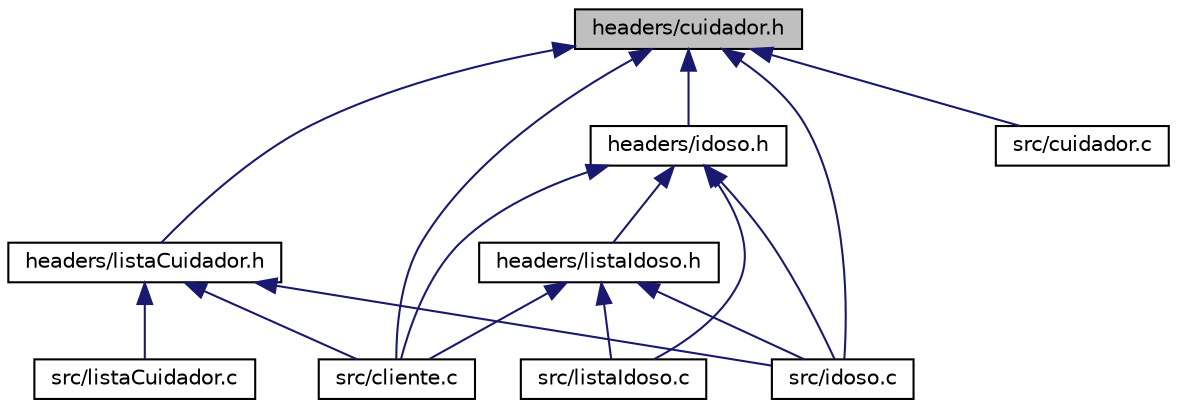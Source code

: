 digraph "headers/cuidador.h"
{
 // LATEX_PDF_SIZE
  edge [fontname="Helvetica",fontsize="10",labelfontname="Helvetica",labelfontsize="10"];
  node [fontname="Helvetica",fontsize="10",shape=record];
  Node1 [label="headers/cuidador.h",height=0.2,width=0.4,color="black", fillcolor="grey75", style="filled", fontcolor="black",tooltip=" "];
  Node1 -> Node2 [dir="back",color="midnightblue",fontsize="10",style="solid"];
  Node2 [label="headers/idoso.h",height=0.2,width=0.4,color="black", fillcolor="white", style="filled",URL="$idoso_8h.html",tooltip=" "];
  Node2 -> Node3 [dir="back",color="midnightblue",fontsize="10",style="solid"];
  Node3 [label="headers/listaIdoso.h",height=0.2,width=0.4,color="black", fillcolor="white", style="filled",URL="$lista_idoso_8h.html",tooltip=" "];
  Node3 -> Node4 [dir="back",color="midnightblue",fontsize="10",style="solid"];
  Node4 [label="src/cliente.c",height=0.2,width=0.4,color="black", fillcolor="white", style="filled",URL="$cliente_8c.html",tooltip=" "];
  Node3 -> Node5 [dir="back",color="midnightblue",fontsize="10",style="solid"];
  Node5 [label="src/idoso.c",height=0.2,width=0.4,color="black", fillcolor="white", style="filled",URL="$idoso_8c.html",tooltip=" "];
  Node3 -> Node6 [dir="back",color="midnightblue",fontsize="10",style="solid"];
  Node6 [label="src/listaIdoso.c",height=0.2,width=0.4,color="black", fillcolor="white", style="filled",URL="$lista_idoso_8c.html",tooltip=" "];
  Node2 -> Node4 [dir="back",color="midnightblue",fontsize="10",style="solid"];
  Node2 -> Node5 [dir="back",color="midnightblue",fontsize="10",style="solid"];
  Node2 -> Node6 [dir="back",color="midnightblue",fontsize="10",style="solid"];
  Node1 -> Node7 [dir="back",color="midnightblue",fontsize="10",style="solid"];
  Node7 [label="headers/listaCuidador.h",height=0.2,width=0.4,color="black", fillcolor="white", style="filled",URL="$lista_cuidador_8h.html",tooltip=" "];
  Node7 -> Node4 [dir="back",color="midnightblue",fontsize="10",style="solid"];
  Node7 -> Node5 [dir="back",color="midnightblue",fontsize="10",style="solid"];
  Node7 -> Node8 [dir="back",color="midnightblue",fontsize="10",style="solid"];
  Node8 [label="src/listaCuidador.c",height=0.2,width=0.4,color="black", fillcolor="white", style="filled",URL="$lista_cuidador_8c.html",tooltip=" "];
  Node1 -> Node4 [dir="back",color="midnightblue",fontsize="10",style="solid"];
  Node1 -> Node9 [dir="back",color="midnightblue",fontsize="10",style="solid"];
  Node9 [label="src/cuidador.c",height=0.2,width=0.4,color="black", fillcolor="white", style="filled",URL="$cuidador_8c.html",tooltip=" "];
  Node1 -> Node5 [dir="back",color="midnightblue",fontsize="10",style="solid"];
}
